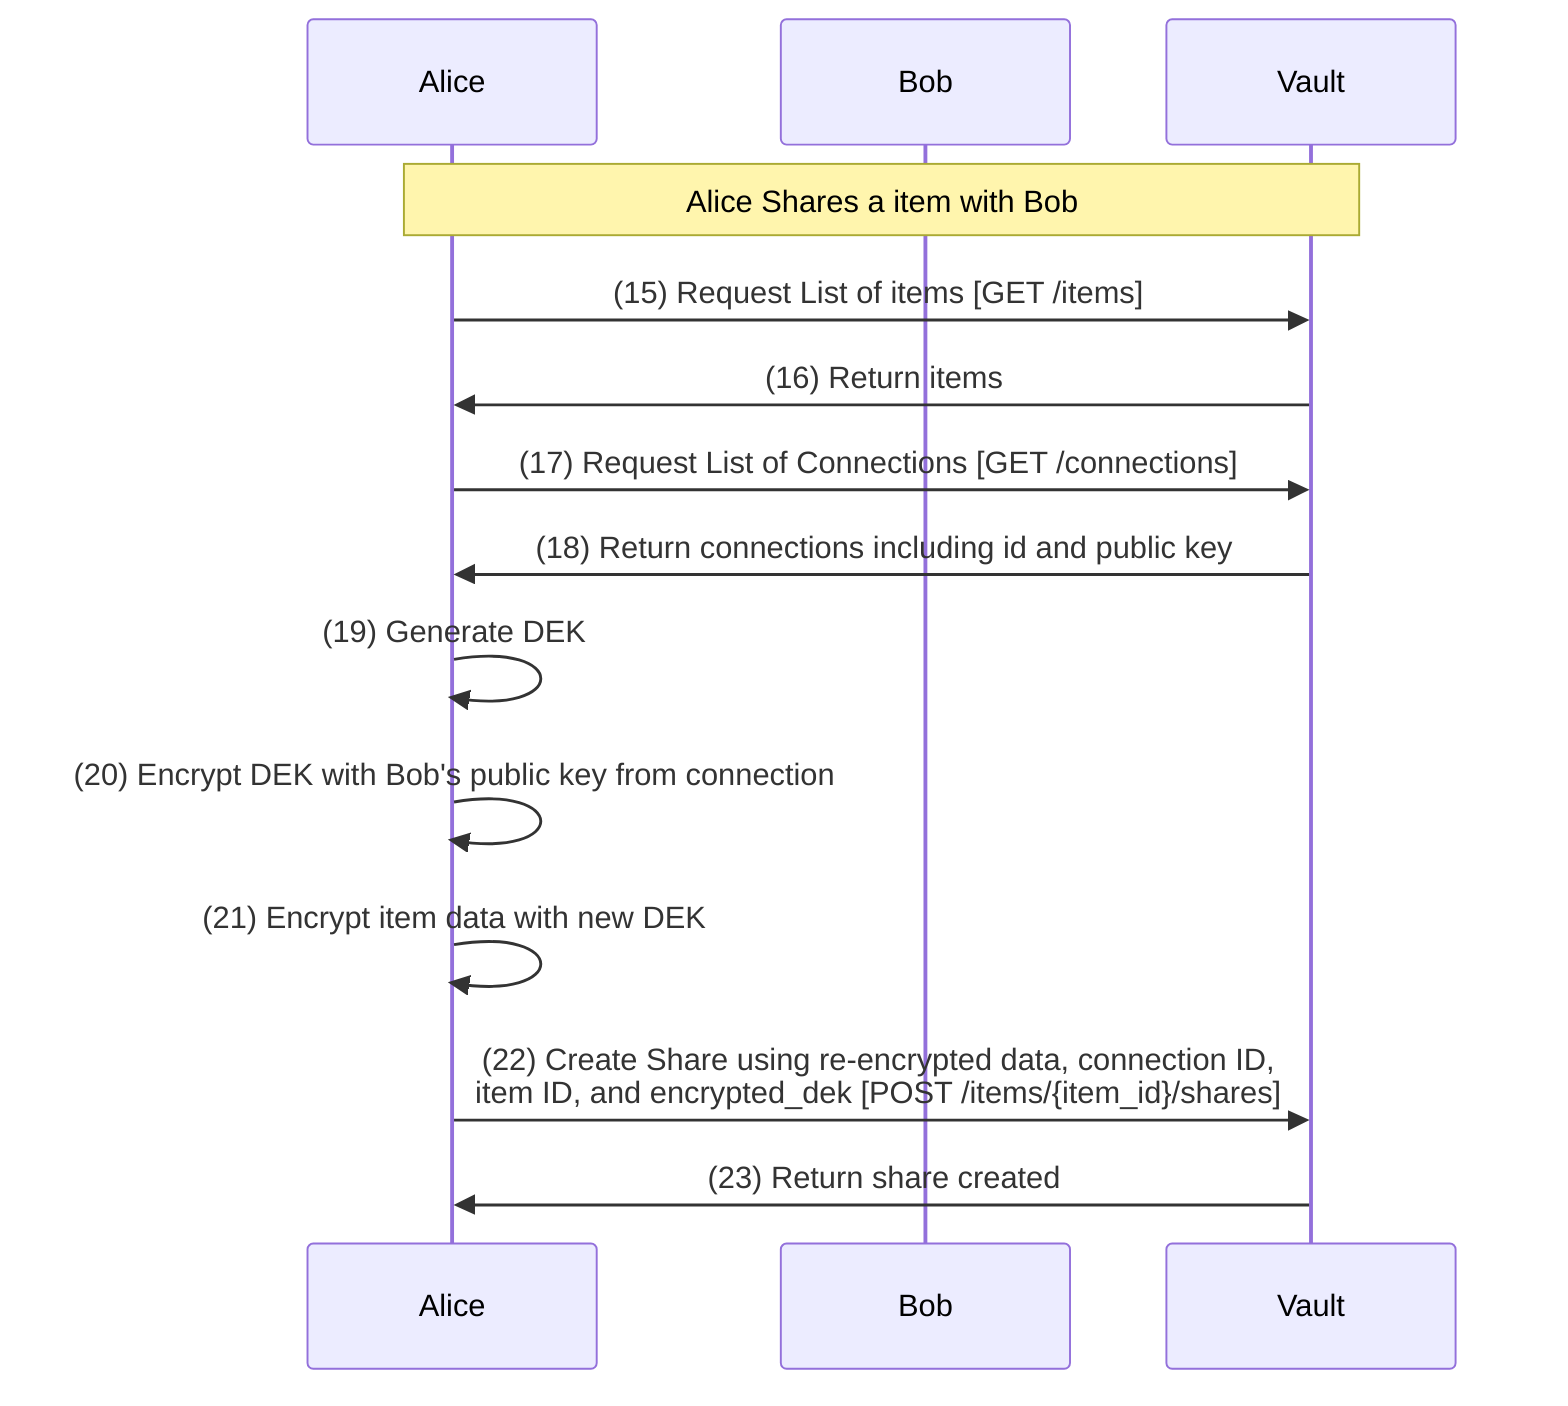 sequenceDiagram

%% diagram created with https://mermaidjs.github.io/ feel free to use the live editor at https://mermaidjs.github.io/mermaid-live-editor/ to modify

participant Alice
participant Bob
participant Vault


Note over Alice,Vault: Alice Shares a item with Bob

Alice->>Vault: (15) Request List of items [GET /items]
Vault->>Alice: (16) Return items
Alice->>Vault: (17) Request List of Connections [GET /connections]
Vault->>Alice: (18) Return connections including id and public key
Alice->>Alice: (19) Generate DEK
Alice->>Alice: (20) Encrypt DEK with Bob's public key from connection
Alice->>Alice: (21) Encrypt item data with new DEK
Alice->>Vault: (22) Create Share using re-encrypted data, connection ID, <br>item ID, and encrypted_dek [POST /items/{item_id}/shares]
Vault->>Alice: (23) Return share created
